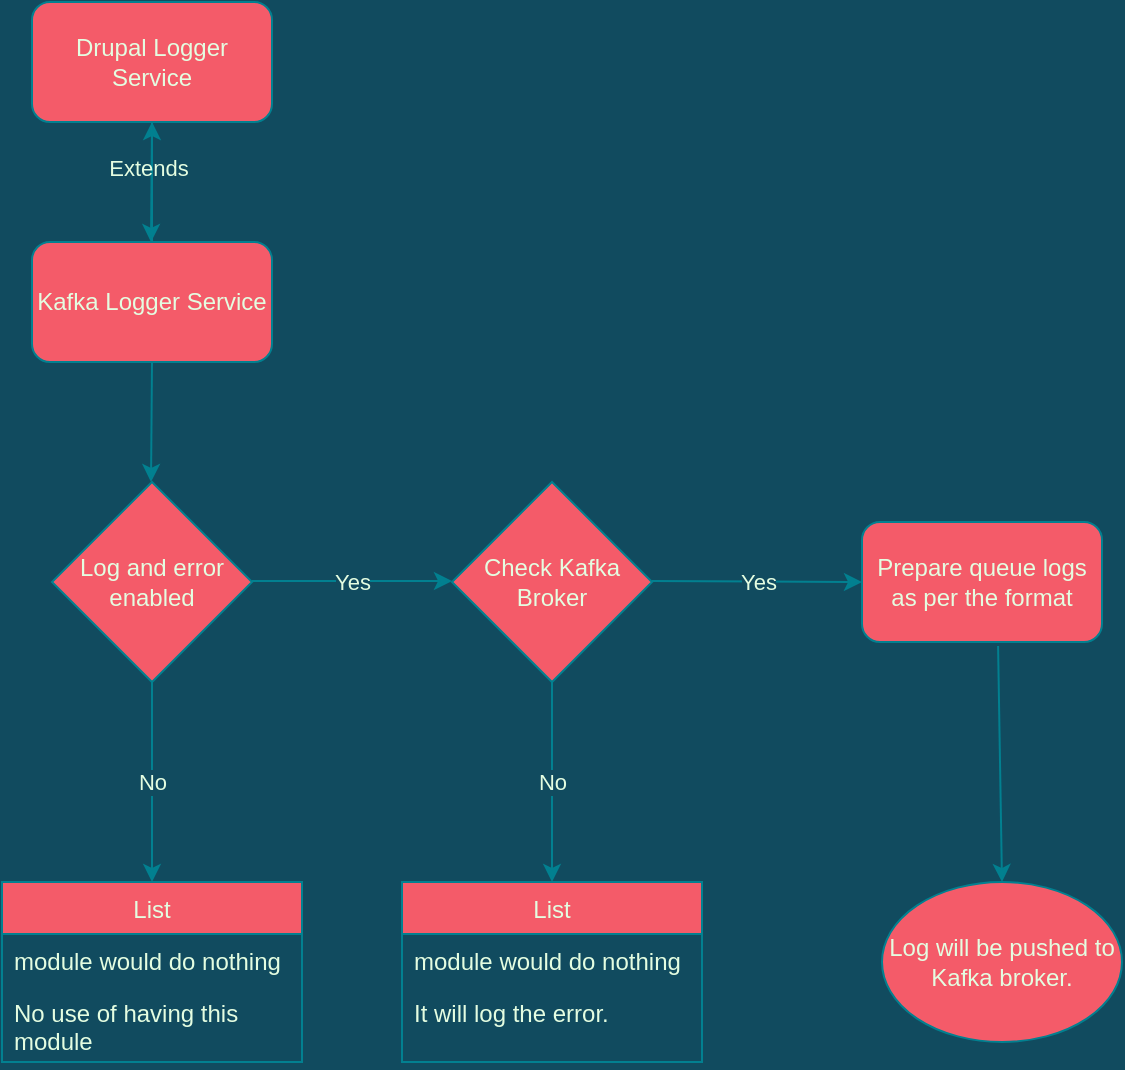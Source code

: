 <mxfile version="15.0.6" type="github">
  <diagram id="Zc-aLJUotjYagh2v-7LP" name="Page-1">
    <mxGraphModel dx="946" dy="526" grid="1" gridSize="10" guides="1" tooltips="1" connect="1" arrows="1" fold="1" page="1" pageScale="1" pageWidth="1100" pageHeight="850" background="#114B5F" math="0" shadow="0">
      <root>
        <mxCell id="0" />
        <mxCell id="1" parent="0" />
        <mxCell id="RYEuACBHmjROumvNC1AI-35" value="" style="edgeStyle=orthogonalEdgeStyle;curved=0;rounded=1;sketch=0;orthogonalLoop=1;jettySize=auto;html=1;fontColor=#E4FDE1;strokeColor=#028090;fillColor=#F45B69;" parent="1" source="RYEuACBHmjROumvNC1AI-1" target="RYEuACBHmjROumvNC1AI-33" edge="1">
          <mxGeometry relative="1" as="geometry" />
        </mxCell>
        <mxCell id="RYEuACBHmjROumvNC1AI-1" value="Kafka Logger Service" style="rounded=1;whiteSpace=wrap;html=1;fillColor=#F45B69;strokeColor=#028090;fontColor=#E4FDE1;" parent="1" vertex="1">
          <mxGeometry x="145" y="130" width="120" height="60" as="geometry" />
        </mxCell>
        <mxCell id="RYEuACBHmjROumvNC1AI-2" value="Log and error enabled" style="rhombus;whiteSpace=wrap;html=1;fillColor=#F45B69;strokeColor=#028090;fontColor=#E4FDE1;" parent="1" vertex="1">
          <mxGeometry x="155" y="250" width="100" height="100" as="geometry" />
        </mxCell>
        <mxCell id="RYEuACBHmjROumvNC1AI-7" value="" style="endArrow=classic;html=1;labelBackgroundColor=#114B5F;strokeColor=#028090;fontColor=#E4FDE1;" parent="1" edge="1">
          <mxGeometry relative="1" as="geometry">
            <mxPoint x="255" y="299.5" as="sourcePoint" />
            <mxPoint x="355" y="299.5" as="targetPoint" />
          </mxGeometry>
        </mxCell>
        <mxCell id="RYEuACBHmjROumvNC1AI-8" value="Yes" style="edgeLabel;resizable=0;html=1;align=center;verticalAlign=middle;labelBackgroundColor=#114B5F;fontColor=#E4FDE1;" parent="RYEuACBHmjROumvNC1AI-7" connectable="0" vertex="1">
          <mxGeometry relative="1" as="geometry" />
        </mxCell>
        <mxCell id="RYEuACBHmjROumvNC1AI-9" value="" style="endArrow=classic;html=1;exitX=0.5;exitY=1;exitDx=0;exitDy=0;labelBackgroundColor=#114B5F;strokeColor=#028090;fontColor=#E4FDE1;" parent="1" source="RYEuACBHmjROumvNC1AI-2" edge="1">
          <mxGeometry relative="1" as="geometry">
            <mxPoint x="265" y="309.5" as="sourcePoint" />
            <mxPoint x="205" y="450" as="targetPoint" />
          </mxGeometry>
        </mxCell>
        <mxCell id="RYEuACBHmjROumvNC1AI-10" value="No" style="edgeLabel;resizable=0;html=1;align=center;verticalAlign=middle;labelBackgroundColor=#114B5F;fontColor=#E4FDE1;" parent="RYEuACBHmjROumvNC1AI-9" connectable="0" vertex="1">
          <mxGeometry relative="1" as="geometry" />
        </mxCell>
        <mxCell id="RYEuACBHmjROumvNC1AI-11" value="" style="endArrow=classic;html=1;labelBackgroundColor=#114B5F;strokeColor=#028090;fontColor=#E4FDE1;" parent="1" edge="1">
          <mxGeometry relative="1" as="geometry">
            <mxPoint x="205" y="190" as="sourcePoint" />
            <mxPoint x="204.5" y="250" as="targetPoint" />
          </mxGeometry>
        </mxCell>
        <mxCell id="RYEuACBHmjROumvNC1AI-13" value="List" style="swimlane;fontStyle=0;childLayout=stackLayout;horizontal=1;startSize=26;horizontalStack=0;resizeParent=1;resizeParentMax=0;resizeLast=0;collapsible=1;marginBottom=0;fillColor=#F45B69;strokeColor=#028090;fontColor=#E4FDE1;" parent="1" vertex="1">
          <mxGeometry x="130" y="450" width="150" height="90" as="geometry" />
        </mxCell>
        <mxCell id="RYEuACBHmjROumvNC1AI-14" value="module would do nothing" style="text;strokeColor=none;fillColor=none;align=left;verticalAlign=top;spacingLeft=4;spacingRight=4;overflow=hidden;rotatable=0;points=[[0,0.5],[1,0.5]];portConstraint=eastwest;fontColor=#E4FDE1;" parent="RYEuACBHmjROumvNC1AI-13" vertex="1">
          <mxGeometry y="26" width="150" height="26" as="geometry" />
        </mxCell>
        <mxCell id="RYEuACBHmjROumvNC1AI-16" value="No use of having this &#xa;module" style="text;strokeColor=none;fillColor=none;align=left;verticalAlign=top;spacingLeft=4;spacingRight=4;overflow=hidden;rotatable=0;points=[[0,0.5],[1,0.5]];portConstraint=eastwest;fontColor=#E4FDE1;" parent="RYEuACBHmjROumvNC1AI-13" vertex="1">
          <mxGeometry y="52" width="150" height="38" as="geometry" />
        </mxCell>
        <mxCell id="RYEuACBHmjROumvNC1AI-17" value="Check Kafka Broker" style="rhombus;whiteSpace=wrap;html=1;fillColor=#F45B69;strokeColor=#028090;fontColor=#E4FDE1;" parent="1" vertex="1">
          <mxGeometry x="355" y="250" width="100" height="100" as="geometry" />
        </mxCell>
        <mxCell id="RYEuACBHmjROumvNC1AI-21" value="" style="endArrow=classic;html=1;exitX=0.5;exitY=1;exitDx=0;exitDy=0;labelBackgroundColor=#114B5F;strokeColor=#028090;fontColor=#E4FDE1;" parent="1" edge="1">
          <mxGeometry relative="1" as="geometry">
            <mxPoint x="405" y="350" as="sourcePoint" />
            <mxPoint x="405" y="450" as="targetPoint" />
          </mxGeometry>
        </mxCell>
        <mxCell id="RYEuACBHmjROumvNC1AI-22" value="No" style="edgeLabel;resizable=0;html=1;align=center;verticalAlign=middle;labelBackgroundColor=#114B5F;fontColor=#E4FDE1;" parent="RYEuACBHmjROumvNC1AI-21" connectable="0" vertex="1">
          <mxGeometry relative="1" as="geometry" />
        </mxCell>
        <mxCell id="RYEuACBHmjROumvNC1AI-23" value="List" style="swimlane;fontStyle=0;childLayout=stackLayout;horizontal=1;startSize=26;horizontalStack=0;resizeParent=1;resizeParentMax=0;resizeLast=0;collapsible=1;marginBottom=0;fillColor=#F45B69;strokeColor=#028090;fontColor=#E4FDE1;" parent="1" vertex="1">
          <mxGeometry x="330" y="450" width="150" height="90" as="geometry" />
        </mxCell>
        <mxCell id="RYEuACBHmjROumvNC1AI-24" value="module would do nothing" style="text;strokeColor=none;fillColor=none;align=left;verticalAlign=top;spacingLeft=4;spacingRight=4;overflow=hidden;rotatable=0;points=[[0,0.5],[1,0.5]];portConstraint=eastwest;fontColor=#E4FDE1;" parent="RYEuACBHmjROumvNC1AI-23" vertex="1">
          <mxGeometry y="26" width="150" height="26" as="geometry" />
        </mxCell>
        <mxCell id="RYEuACBHmjROumvNC1AI-25" value="It will log the error." style="text;strokeColor=none;fillColor=none;align=left;verticalAlign=top;spacingLeft=4;spacingRight=4;overflow=hidden;rotatable=0;points=[[0,0.5],[1,0.5]];portConstraint=eastwest;fontColor=#E4FDE1;" parent="RYEuACBHmjROumvNC1AI-23" vertex="1">
          <mxGeometry y="52" width="150" height="38" as="geometry" />
        </mxCell>
        <mxCell id="RYEuACBHmjROumvNC1AI-26" value="" style="endArrow=classic;html=1;entryX=0;entryY=0.5;entryDx=0;entryDy=0;labelBackgroundColor=#114B5F;strokeColor=#028090;fontColor=#E4FDE1;" parent="1" target="RYEuACBHmjROumvNC1AI-28" edge="1">
          <mxGeometry relative="1" as="geometry">
            <mxPoint x="455" y="299.5" as="sourcePoint" />
            <mxPoint x="555" y="299.5" as="targetPoint" />
          </mxGeometry>
        </mxCell>
        <mxCell id="RYEuACBHmjROumvNC1AI-27" value="Yes" style="edgeLabel;resizable=0;html=1;align=center;verticalAlign=middle;labelBackgroundColor=#114B5F;fontColor=#E4FDE1;" parent="RYEuACBHmjROumvNC1AI-26" connectable="0" vertex="1">
          <mxGeometry relative="1" as="geometry" />
        </mxCell>
        <mxCell id="RYEuACBHmjROumvNC1AI-28" value="Prepare queue logs as per the format" style="rounded=1;whiteSpace=wrap;html=1;fillColor=#F45B69;strokeColor=#028090;fontColor=#E4FDE1;" parent="1" vertex="1">
          <mxGeometry x="560" y="270" width="120" height="60" as="geometry" />
        </mxCell>
        <mxCell id="RYEuACBHmjROumvNC1AI-31" value="Log will be pushed to Kafka broker." style="ellipse;whiteSpace=wrap;html=1;fillColor=#F45B69;strokeColor=#028090;fontColor=#E4FDE1;" parent="1" vertex="1">
          <mxGeometry x="570" y="450" width="120" height="80" as="geometry" />
        </mxCell>
        <mxCell id="RYEuACBHmjROumvNC1AI-32" value="" style="endArrow=classic;html=1;exitX=0.567;exitY=1.033;exitDx=0;exitDy=0;exitPerimeter=0;entryX=0.5;entryY=0;entryDx=0;entryDy=0;labelBackgroundColor=#114B5F;strokeColor=#028090;fontColor=#E4FDE1;" parent="1" source="RYEuACBHmjROumvNC1AI-28" target="RYEuACBHmjROumvNC1AI-31" edge="1">
          <mxGeometry width="50" height="50" relative="1" as="geometry">
            <mxPoint x="520" y="360" as="sourcePoint" />
            <mxPoint x="630" y="440" as="targetPoint" />
          </mxGeometry>
        </mxCell>
        <mxCell id="RYEuACBHmjROumvNC1AI-33" value="Drupal Logger Service" style="rounded=1;whiteSpace=wrap;html=1;fillColor=#F45B69;strokeColor=#028090;fontColor=#E4FDE1;" parent="1" vertex="1">
          <mxGeometry x="145" y="10" width="120" height="60" as="geometry" />
        </mxCell>
        <mxCell id="RYEuACBHmjROumvNC1AI-34" value="" style="endArrow=classic;html=1;labelBackgroundColor=#114B5F;strokeColor=#028090;fontColor=#E4FDE1;" parent="1" edge="1">
          <mxGeometry relative="1" as="geometry">
            <mxPoint x="205" y="70" as="sourcePoint" />
            <mxPoint x="204.5" y="130" as="targetPoint" />
          </mxGeometry>
        </mxCell>
        <mxCell id="RYEuACBHmjROumvNC1AI-36" value="Extends" style="edgeLabel;html=1;align=center;verticalAlign=middle;resizable=0;points=[];fontColor=#E4FDE1;labelBackgroundColor=none;" parent="RYEuACBHmjROumvNC1AI-34" vertex="1" connectable="0">
          <mxGeometry x="-0.233" y="-2" relative="1" as="geometry">
            <mxPoint as="offset" />
          </mxGeometry>
        </mxCell>
      </root>
    </mxGraphModel>
  </diagram>
</mxfile>
